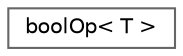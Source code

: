 digraph "Graphical Class Hierarchy"
{
 // LATEX_PDF_SIZE
  bgcolor="transparent";
  edge [fontname=Helvetica,fontsize=10,labelfontname=Helvetica,labelfontsize=10];
  node [fontname=Helvetica,fontsize=10,shape=box,height=0.2,width=0.4];
  rankdir="LR";
  Node0 [id="Node000000",label="boolOp\< T \>",height=0.2,width=0.4,color="grey40", fillcolor="white", style="filled",URL="$structFoam_1_1expressions_1_1boolOp.html",tooltip=" "];
}
